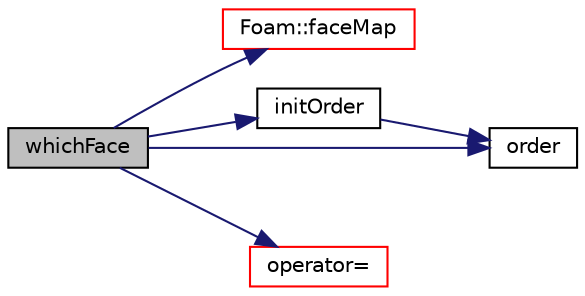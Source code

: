 digraph "whichFace"
{
  bgcolor="transparent";
  edge [fontname="Helvetica",fontsize="10",labelfontname="Helvetica",labelfontsize="10"];
  node [fontname="Helvetica",fontsize="10",shape=record];
  rankdir="LR";
  Node1 [label="whichFace",height=0.2,width=0.4,color="black", fillcolor="grey75", style="filled", fontcolor="black"];
  Node1 -> Node2 [color="midnightblue",fontsize="10",style="solid",fontname="Helvetica"];
  Node2 [label="Foam::faceMap",height=0.2,width=0.4,color="red",URL="$a10909.html#aa77215843e964fac259ab06e68d0ee02"];
  Node1 -> Node3 [color="midnightblue",fontsize="10",style="solid",fontname="Helvetica"];
  Node3 [label="initOrder",height=0.2,width=0.4,color="black",URL="$a01977.html#aa56a1502e7574a1aa6661f68491bcb3c",tooltip="Initialize ordering for primitivePatch. Does not. "];
  Node3 -> Node4 [color="midnightblue",fontsize="10",style="solid",fontname="Helvetica"];
  Node4 [label="order",height=0.2,width=0.4,color="black",URL="$a01977.html#a557fadfc4a0e74703deefb12da057df5",tooltip="Return new ordering for primitivePatch. "];
  Node1 -> Node5 [color="midnightblue",fontsize="10",style="solid",fontname="Helvetica"];
  Node5 [label="operator=",height=0.2,width=0.4,color="red",URL="$a01977.html#a9bbab5bd9d0f6bab7900e0a2b876fab2",tooltip="Assignment. "];
  Node1 -> Node4 [color="midnightblue",fontsize="10",style="solid",fontname="Helvetica"];
}
